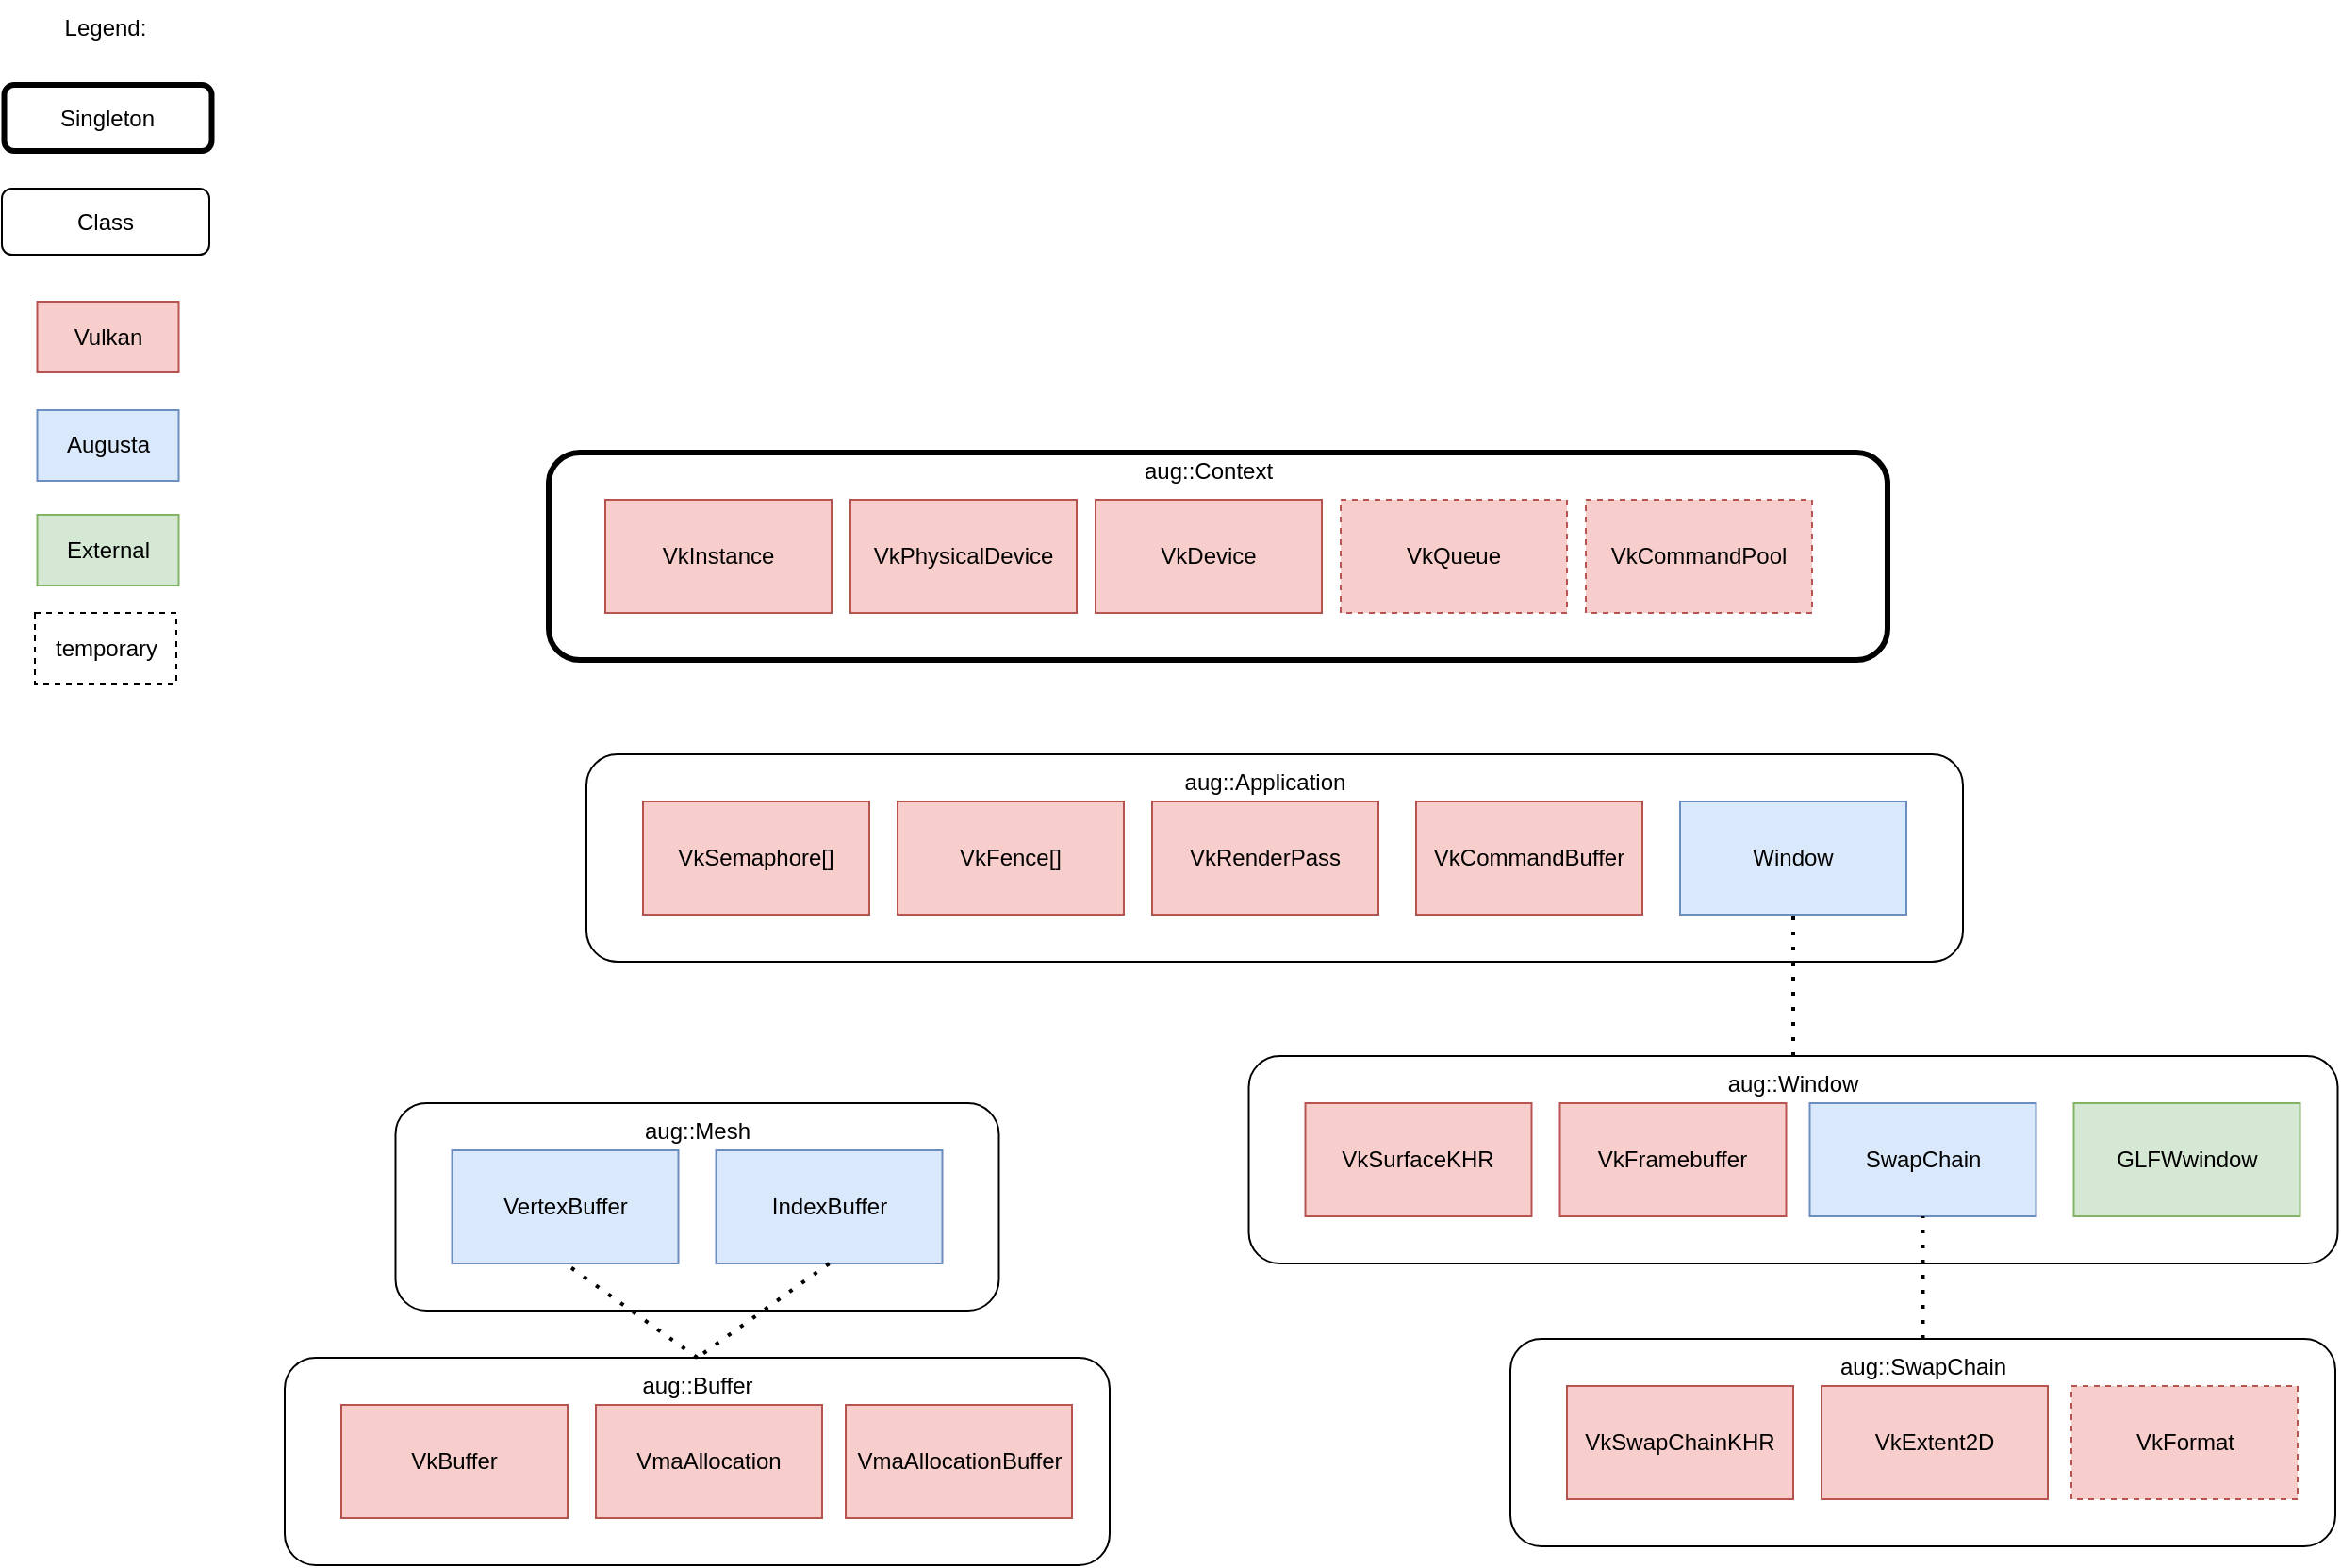<mxfile version="26.0.16">
  <diagram name="Page-1" id="M-gKZGiricoeosnPaXWC">
    <mxGraphModel dx="2610" dy="2103" grid="1" gridSize="10" guides="1" tooltips="1" connect="1" arrows="1" fold="1" page="1" pageScale="1" pageWidth="827" pageHeight="1169" math="0" shadow="0">
      <root>
        <mxCell id="0" />
        <mxCell id="1" parent="0" />
        <mxCell id="n2kh0YCEqvJ2ROsxbAbJ-4" value="" style="rounded=1;whiteSpace=wrap;html=1;strokeWidth=3;" vertex="1" parent="1">
          <mxGeometry x="50" y="60" width="710" height="110" as="geometry" />
        </mxCell>
        <mxCell id="n2kh0YCEqvJ2ROsxbAbJ-1" value="VkInstance" style="rounded=0;whiteSpace=wrap;html=1;fillColor=#f8cecc;strokeColor=#b85450;" vertex="1" parent="1">
          <mxGeometry x="80" y="85" width="120" height="60" as="geometry" />
        </mxCell>
        <mxCell id="n2kh0YCEqvJ2ROsxbAbJ-2" value="VkPhysicalDevice" style="rounded=0;whiteSpace=wrap;html=1;fillColor=#f8cecc;strokeColor=#b85450;" vertex="1" parent="1">
          <mxGeometry x="210" y="85" width="120" height="60" as="geometry" />
        </mxCell>
        <mxCell id="n2kh0YCEqvJ2ROsxbAbJ-3" value="Vk&lt;span style=&quot;background-color: transparent; color: light-dark(rgb(0, 0, 0), rgb(255, 255, 255));&quot;&gt;Device&lt;/span&gt;" style="rounded=0;whiteSpace=wrap;html=1;fillColor=#f8cecc;strokeColor=#b85450;" vertex="1" parent="1">
          <mxGeometry x="340" y="85" width="120" height="60" as="geometry" />
        </mxCell>
        <mxCell id="n2kh0YCEqvJ2ROsxbAbJ-5" value="aug::Context" style="text;html=1;align=center;verticalAlign=middle;whiteSpace=wrap;rounded=0;" vertex="1" parent="1">
          <mxGeometry x="370" y="55" width="60" height="30" as="geometry" />
        </mxCell>
        <mxCell id="n2kh0YCEqvJ2ROsxbAbJ-6" value="VkQueue" style="rounded=0;whiteSpace=wrap;html=1;dashed=1;fillColor=#f8cecc;strokeColor=#b85450;" vertex="1" parent="1">
          <mxGeometry x="470" y="85" width="120" height="60" as="geometry" />
        </mxCell>
        <mxCell id="n2kh0YCEqvJ2ROsxbAbJ-7" value="VkCommandPool" style="rounded=0;whiteSpace=wrap;html=1;dashed=1;fillColor=#f8cecc;strokeColor=#b85450;" vertex="1" parent="1">
          <mxGeometry x="600" y="85" width="120" height="60" as="geometry" />
        </mxCell>
        <mxCell id="n2kh0YCEqvJ2ROsxbAbJ-8" value="" style="rounded=1;whiteSpace=wrap;html=1;" vertex="1" parent="1">
          <mxGeometry x="421.25" y="380" width="577.5" height="110" as="geometry" />
        </mxCell>
        <mxCell id="n2kh0YCEqvJ2ROsxbAbJ-9" value="VkSurfaceKHR" style="rounded=0;whiteSpace=wrap;html=1;fillColor=#f8cecc;strokeColor=#b85450;" vertex="1" parent="1">
          <mxGeometry x="451.25" y="405" width="120" height="60" as="geometry" />
        </mxCell>
        <mxCell id="n2kh0YCEqvJ2ROsxbAbJ-10" value="VkFramebuffer" style="rounded=0;whiteSpace=wrap;html=1;fillColor=#f8cecc;strokeColor=#b85450;" vertex="1" parent="1">
          <mxGeometry x="586.25" y="405" width="120" height="60" as="geometry" />
        </mxCell>
        <mxCell id="n2kh0YCEqvJ2ROsxbAbJ-11" value="aug::Window" style="text;html=1;align=center;verticalAlign=middle;whiteSpace=wrap;rounded=0;" vertex="1" parent="1">
          <mxGeometry x="680" y="380" width="60" height="30" as="geometry" />
        </mxCell>
        <mxCell id="n2kh0YCEqvJ2ROsxbAbJ-12" value="SwapChain" style="rounded=0;whiteSpace=wrap;html=1;fillColor=#dae8fc;strokeColor=#6c8ebf;" vertex="1" parent="1">
          <mxGeometry x="718.75" y="405" width="120" height="60" as="geometry" />
        </mxCell>
        <mxCell id="n2kh0YCEqvJ2ROsxbAbJ-13" value="" style="rounded=1;whiteSpace=wrap;html=1;" vertex="1" parent="1">
          <mxGeometry x="560" y="530" width="437.5" height="110" as="geometry" />
        </mxCell>
        <mxCell id="n2kh0YCEqvJ2ROsxbAbJ-14" value="VkSwapChainKHR" style="rounded=0;whiteSpace=wrap;html=1;fillColor=#f8cecc;strokeColor=#b85450;" vertex="1" parent="1">
          <mxGeometry x="590" y="555" width="120" height="60" as="geometry" />
        </mxCell>
        <mxCell id="n2kh0YCEqvJ2ROsxbAbJ-15" value="VkExtent2D" style="rounded=0;whiteSpace=wrap;html=1;fillColor=#f8cecc;strokeColor=#b85450;" vertex="1" parent="1">
          <mxGeometry x="725" y="555" width="120" height="60" as="geometry" />
        </mxCell>
        <mxCell id="n2kh0YCEqvJ2ROsxbAbJ-16" value="aug::SwapChain" style="text;html=1;align=center;verticalAlign=middle;whiteSpace=wrap;rounded=0;" vertex="1" parent="1">
          <mxGeometry x="748.75" y="530" width="60" height="30" as="geometry" />
        </mxCell>
        <mxCell id="n2kh0YCEqvJ2ROsxbAbJ-17" value="VkFormat" style="rounded=0;whiteSpace=wrap;html=1;fillColor=#f8cecc;strokeColor=#b85450;dashed=1;" vertex="1" parent="1">
          <mxGeometry x="857.5" y="555" width="120" height="60" as="geometry" />
        </mxCell>
        <mxCell id="n2kh0YCEqvJ2ROsxbAbJ-18" value="GLFWwindow" style="rounded=0;whiteSpace=wrap;html=1;fillColor=#d5e8d4;strokeColor=#82b366;" vertex="1" parent="1">
          <mxGeometry x="858.75" y="405" width="120" height="60" as="geometry" />
        </mxCell>
        <mxCell id="n2kh0YCEqvJ2ROsxbAbJ-19" value="" style="endArrow=none;dashed=1;html=1;dashPattern=1 3;strokeWidth=2;rounded=0;exitX=0.5;exitY=0;exitDx=0;exitDy=0;entryX=0.5;entryY=1;entryDx=0;entryDy=0;" edge="1" parent="1" source="n2kh0YCEqvJ2ROsxbAbJ-13" target="n2kh0YCEqvJ2ROsxbAbJ-12">
          <mxGeometry width="50" height="50" relative="1" as="geometry">
            <mxPoint x="718.75" y="510" as="sourcePoint" />
            <mxPoint x="818.75" y="420" as="targetPoint" />
          </mxGeometry>
        </mxCell>
        <mxCell id="n2kh0YCEqvJ2ROsxbAbJ-21" value="" style="rounded=1;whiteSpace=wrap;html=1;" vertex="1" parent="1">
          <mxGeometry x="70" y="220" width="730" height="110" as="geometry" />
        </mxCell>
        <mxCell id="n2kh0YCEqvJ2ROsxbAbJ-22" value="VkSemaphore[]" style="rounded=0;whiteSpace=wrap;html=1;fillColor=#f8cecc;strokeColor=#b85450;" vertex="1" parent="1">
          <mxGeometry x="100" y="245" width="120" height="60" as="geometry" />
        </mxCell>
        <mxCell id="n2kh0YCEqvJ2ROsxbAbJ-23" value="VkFence[]" style="rounded=0;whiteSpace=wrap;html=1;fillColor=#f8cecc;strokeColor=#b85450;" vertex="1" parent="1">
          <mxGeometry x="235" y="245" width="120" height="60" as="geometry" />
        </mxCell>
        <mxCell id="n2kh0YCEqvJ2ROsxbAbJ-24" value="aug::Application" style="text;html=1;align=center;verticalAlign=middle;whiteSpace=wrap;rounded=0;" vertex="1" parent="1">
          <mxGeometry x="400" y="220" width="60" height="30" as="geometry" />
        </mxCell>
        <mxCell id="n2kh0YCEqvJ2ROsxbAbJ-25" value="Window" style="rounded=0;whiteSpace=wrap;html=1;fillColor=#dae8fc;strokeColor=#6c8ebf;" vertex="1" parent="1">
          <mxGeometry x="650" y="245" width="120" height="60" as="geometry" />
        </mxCell>
        <mxCell id="n2kh0YCEqvJ2ROsxbAbJ-26" value="VkRenderPass" style="rounded=0;whiteSpace=wrap;html=1;fillColor=#f8cecc;strokeColor=#b85450;" vertex="1" parent="1">
          <mxGeometry x="370" y="245" width="120" height="60" as="geometry" />
        </mxCell>
        <mxCell id="n2kh0YCEqvJ2ROsxbAbJ-27" value="VkCommandBuffer" style="rounded=0;whiteSpace=wrap;html=1;fillColor=#f8cecc;strokeColor=#b85450;" vertex="1" parent="1">
          <mxGeometry x="510" y="245" width="120" height="60" as="geometry" />
        </mxCell>
        <mxCell id="n2kh0YCEqvJ2ROsxbAbJ-28" value="" style="endArrow=none;dashed=1;html=1;dashPattern=1 3;strokeWidth=2;rounded=0;entryX=0.5;entryY=1;entryDx=0;entryDy=0;exitX=0.5;exitY=0;exitDx=0;exitDy=0;" edge="1" parent="1" source="n2kh0YCEqvJ2ROsxbAbJ-11" target="n2kh0YCEqvJ2ROsxbAbJ-25">
          <mxGeometry width="50" height="50" relative="1" as="geometry">
            <mxPoint x="450" y="280" as="sourcePoint" />
            <mxPoint x="500" y="230" as="targetPoint" />
          </mxGeometry>
        </mxCell>
        <mxCell id="n2kh0YCEqvJ2ROsxbAbJ-29" value="" style="rounded=1;whiteSpace=wrap;html=1;strokeWidth=3;" vertex="1" parent="1">
          <mxGeometry x="-238.75" y="-135" width="110" height="35" as="geometry" />
        </mxCell>
        <mxCell id="n2kh0YCEqvJ2ROsxbAbJ-30" value="Singleton" style="text;html=1;align=center;verticalAlign=middle;whiteSpace=wrap;rounded=0;" vertex="1" parent="1">
          <mxGeometry x="-213.75" y="-132.5" width="60" height="30" as="geometry" />
        </mxCell>
        <mxCell id="n2kh0YCEqvJ2ROsxbAbJ-31" value="" style="rounded=1;whiteSpace=wrap;html=1;strokeWidth=1;" vertex="1" parent="1">
          <mxGeometry x="-240" y="-80" width="110" height="35" as="geometry" />
        </mxCell>
        <mxCell id="n2kh0YCEqvJ2ROsxbAbJ-32" value="Class" style="text;html=1;align=center;verticalAlign=middle;whiteSpace=wrap;rounded=0;" vertex="1" parent="1">
          <mxGeometry x="-215" y="-77.5" width="60" height="30" as="geometry" />
        </mxCell>
        <mxCell id="n2kh0YCEqvJ2ROsxbAbJ-33" value="Legend:" style="text;html=1;align=center;verticalAlign=middle;whiteSpace=wrap;rounded=0;" vertex="1" parent="1">
          <mxGeometry x="-215" y="-180" width="60" height="30" as="geometry" />
        </mxCell>
        <mxCell id="n2kh0YCEqvJ2ROsxbAbJ-34" value="Vulkan" style="rounded=0;whiteSpace=wrap;html=1;fillColor=#f8cecc;strokeColor=#b85450;" vertex="1" parent="1">
          <mxGeometry x="-221.25" y="-20" width="75" height="37.5" as="geometry" />
        </mxCell>
        <mxCell id="n2kh0YCEqvJ2ROsxbAbJ-35" value="Augusta" style="rounded=0;whiteSpace=wrap;html=1;fillColor=#dae8fc;strokeColor=#6c8ebf;" vertex="1" parent="1">
          <mxGeometry x="-221.25" y="37.5" width="75" height="37.5" as="geometry" />
        </mxCell>
        <mxCell id="n2kh0YCEqvJ2ROsxbAbJ-36" value="External" style="rounded=0;whiteSpace=wrap;html=1;fillColor=#d5e8d4;strokeColor=#82b366;" vertex="1" parent="1">
          <mxGeometry x="-221.25" y="93" width="75" height="37.5" as="geometry" />
        </mxCell>
        <mxCell id="n2kh0YCEqvJ2ROsxbAbJ-37" value="" style="rounded=1;whiteSpace=wrap;html=1;" vertex="1" parent="1">
          <mxGeometry x="-90" y="540" width="437.5" height="110" as="geometry" />
        </mxCell>
        <mxCell id="n2kh0YCEqvJ2ROsxbAbJ-38" value="VkBuffer" style="rounded=0;whiteSpace=wrap;html=1;fillColor=#f8cecc;strokeColor=#b85450;" vertex="1" parent="1">
          <mxGeometry x="-60" y="565" width="120" height="60" as="geometry" />
        </mxCell>
        <mxCell id="n2kh0YCEqvJ2ROsxbAbJ-39" value="VmaAllocation" style="rounded=0;whiteSpace=wrap;html=1;fillColor=#f8cecc;strokeColor=#b85450;" vertex="1" parent="1">
          <mxGeometry x="75" y="565" width="120" height="60" as="geometry" />
        </mxCell>
        <mxCell id="n2kh0YCEqvJ2ROsxbAbJ-40" value="aug::Buffer" style="text;html=1;align=center;verticalAlign=middle;whiteSpace=wrap;rounded=0;" vertex="1" parent="1">
          <mxGeometry x="98.75" y="540" width="60" height="30" as="geometry" />
        </mxCell>
        <mxCell id="n2kh0YCEqvJ2ROsxbAbJ-41" value="VmaAllocationBuffer" style="rounded=0;whiteSpace=wrap;html=1;fillColor=#f8cecc;strokeColor=#b85450;" vertex="1" parent="1">
          <mxGeometry x="207.5" y="565" width="120" height="60" as="geometry" />
        </mxCell>
        <mxCell id="n2kh0YCEqvJ2ROsxbAbJ-43" value="temporary" style="rounded=0;whiteSpace=wrap;html=1;dashed=1;" vertex="1" parent="1">
          <mxGeometry x="-222.5" y="145" width="75" height="37.5" as="geometry" />
        </mxCell>
        <mxCell id="n2kh0YCEqvJ2ROsxbAbJ-44" value="" style="rounded=1;whiteSpace=wrap;html=1;" vertex="1" parent="1">
          <mxGeometry x="-31.25" y="405" width="320" height="110" as="geometry" />
        </mxCell>
        <mxCell id="n2kh0YCEqvJ2ROsxbAbJ-45" value="VertexBuffer" style="rounded=0;whiteSpace=wrap;html=1;fillColor=#dae8fc;strokeColor=#6c8ebf;" vertex="1" parent="1">
          <mxGeometry x="-1.25" y="430" width="120" height="60" as="geometry" />
        </mxCell>
        <mxCell id="n2kh0YCEqvJ2ROsxbAbJ-47" value="aug::Mesh" style="text;html=1;align=center;verticalAlign=middle;whiteSpace=wrap;rounded=0;" vertex="1" parent="1">
          <mxGeometry x="98.75" y="405" width="60" height="30" as="geometry" />
        </mxCell>
        <mxCell id="n2kh0YCEqvJ2ROsxbAbJ-49" value="IndexBuffer" style="rounded=0;whiteSpace=wrap;html=1;fillColor=#dae8fc;strokeColor=#6c8ebf;" vertex="1" parent="1">
          <mxGeometry x="138.75" y="430" width="120" height="60" as="geometry" />
        </mxCell>
        <mxCell id="n2kh0YCEqvJ2ROsxbAbJ-51" value="" style="endArrow=none;dashed=1;html=1;dashPattern=1 3;strokeWidth=2;rounded=0;entryX=0.5;entryY=1;entryDx=0;entryDy=0;exitX=0.5;exitY=0;exitDx=0;exitDy=0;" edge="1" parent="1" source="n2kh0YCEqvJ2ROsxbAbJ-40" target="n2kh0YCEqvJ2ROsxbAbJ-45">
          <mxGeometry width="50" height="50" relative="1" as="geometry">
            <mxPoint x="560" y="290" as="sourcePoint" />
            <mxPoint x="610" y="240" as="targetPoint" />
          </mxGeometry>
        </mxCell>
        <mxCell id="n2kh0YCEqvJ2ROsxbAbJ-52" value="" style="endArrow=none;dashed=1;html=1;dashPattern=1 3;strokeWidth=2;rounded=0;exitX=0.5;exitY=1;exitDx=0;exitDy=0;entryX=0.5;entryY=0;entryDx=0;entryDy=0;" edge="1" parent="1" source="n2kh0YCEqvJ2ROsxbAbJ-49" target="n2kh0YCEqvJ2ROsxbAbJ-40">
          <mxGeometry width="50" height="50" relative="1" as="geometry">
            <mxPoint x="560" y="290" as="sourcePoint" />
            <mxPoint x="610" y="240" as="targetPoint" />
          </mxGeometry>
        </mxCell>
      </root>
    </mxGraphModel>
  </diagram>
</mxfile>
